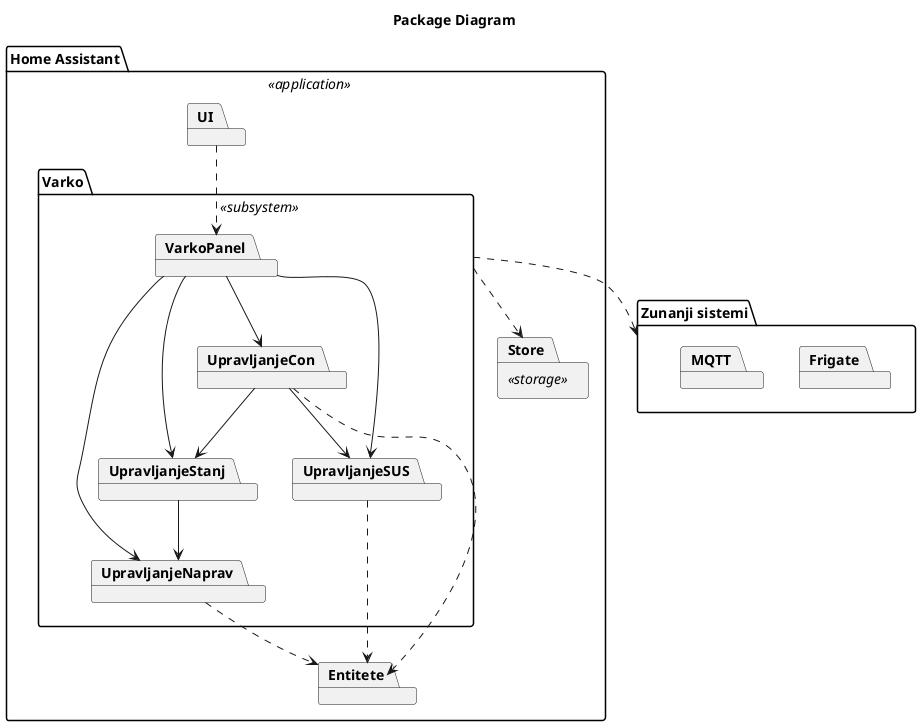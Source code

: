 @startuml
title Package Diagram

package "Home Assistant" <<application>> {

    package "UI"
    package "Store" <<storage>>
    package "Entitete"

    package "Varko" <<subsystem>> {
        package "VarkoPanel"
        package "UpravljanjeNaprav"
        package "UpravljanjeCon"
        package "UpravljanjeSUS"
        package "UpravljanjeStanj"
    }

}

package "Zunanji sistemi" {
     package "Frigate"
     package "MQTT"
}

UI .-> VarkoPanel
Varko .-> "Zunanji sistemi"
UpravljanjeStanj --> UpravljanjeNaprav
UpravljanjeCon --> UpravljanjeStanj
UpravljanjeCon --> UpravljanjeSUS
VarkoPanel --> UpravljanjeNaprav
VarkoPanel --> UpravljanjeCon
VarkoPanel --> UpravljanjeSUS
VarkoPanel --> UpravljanjeStanj
UpravljanjeNaprav .-> Entitete
UpravljanjeSUS .-> Entitete
UpravljanjeCon .-> Entitete
Varko .-> Store
@enduml
